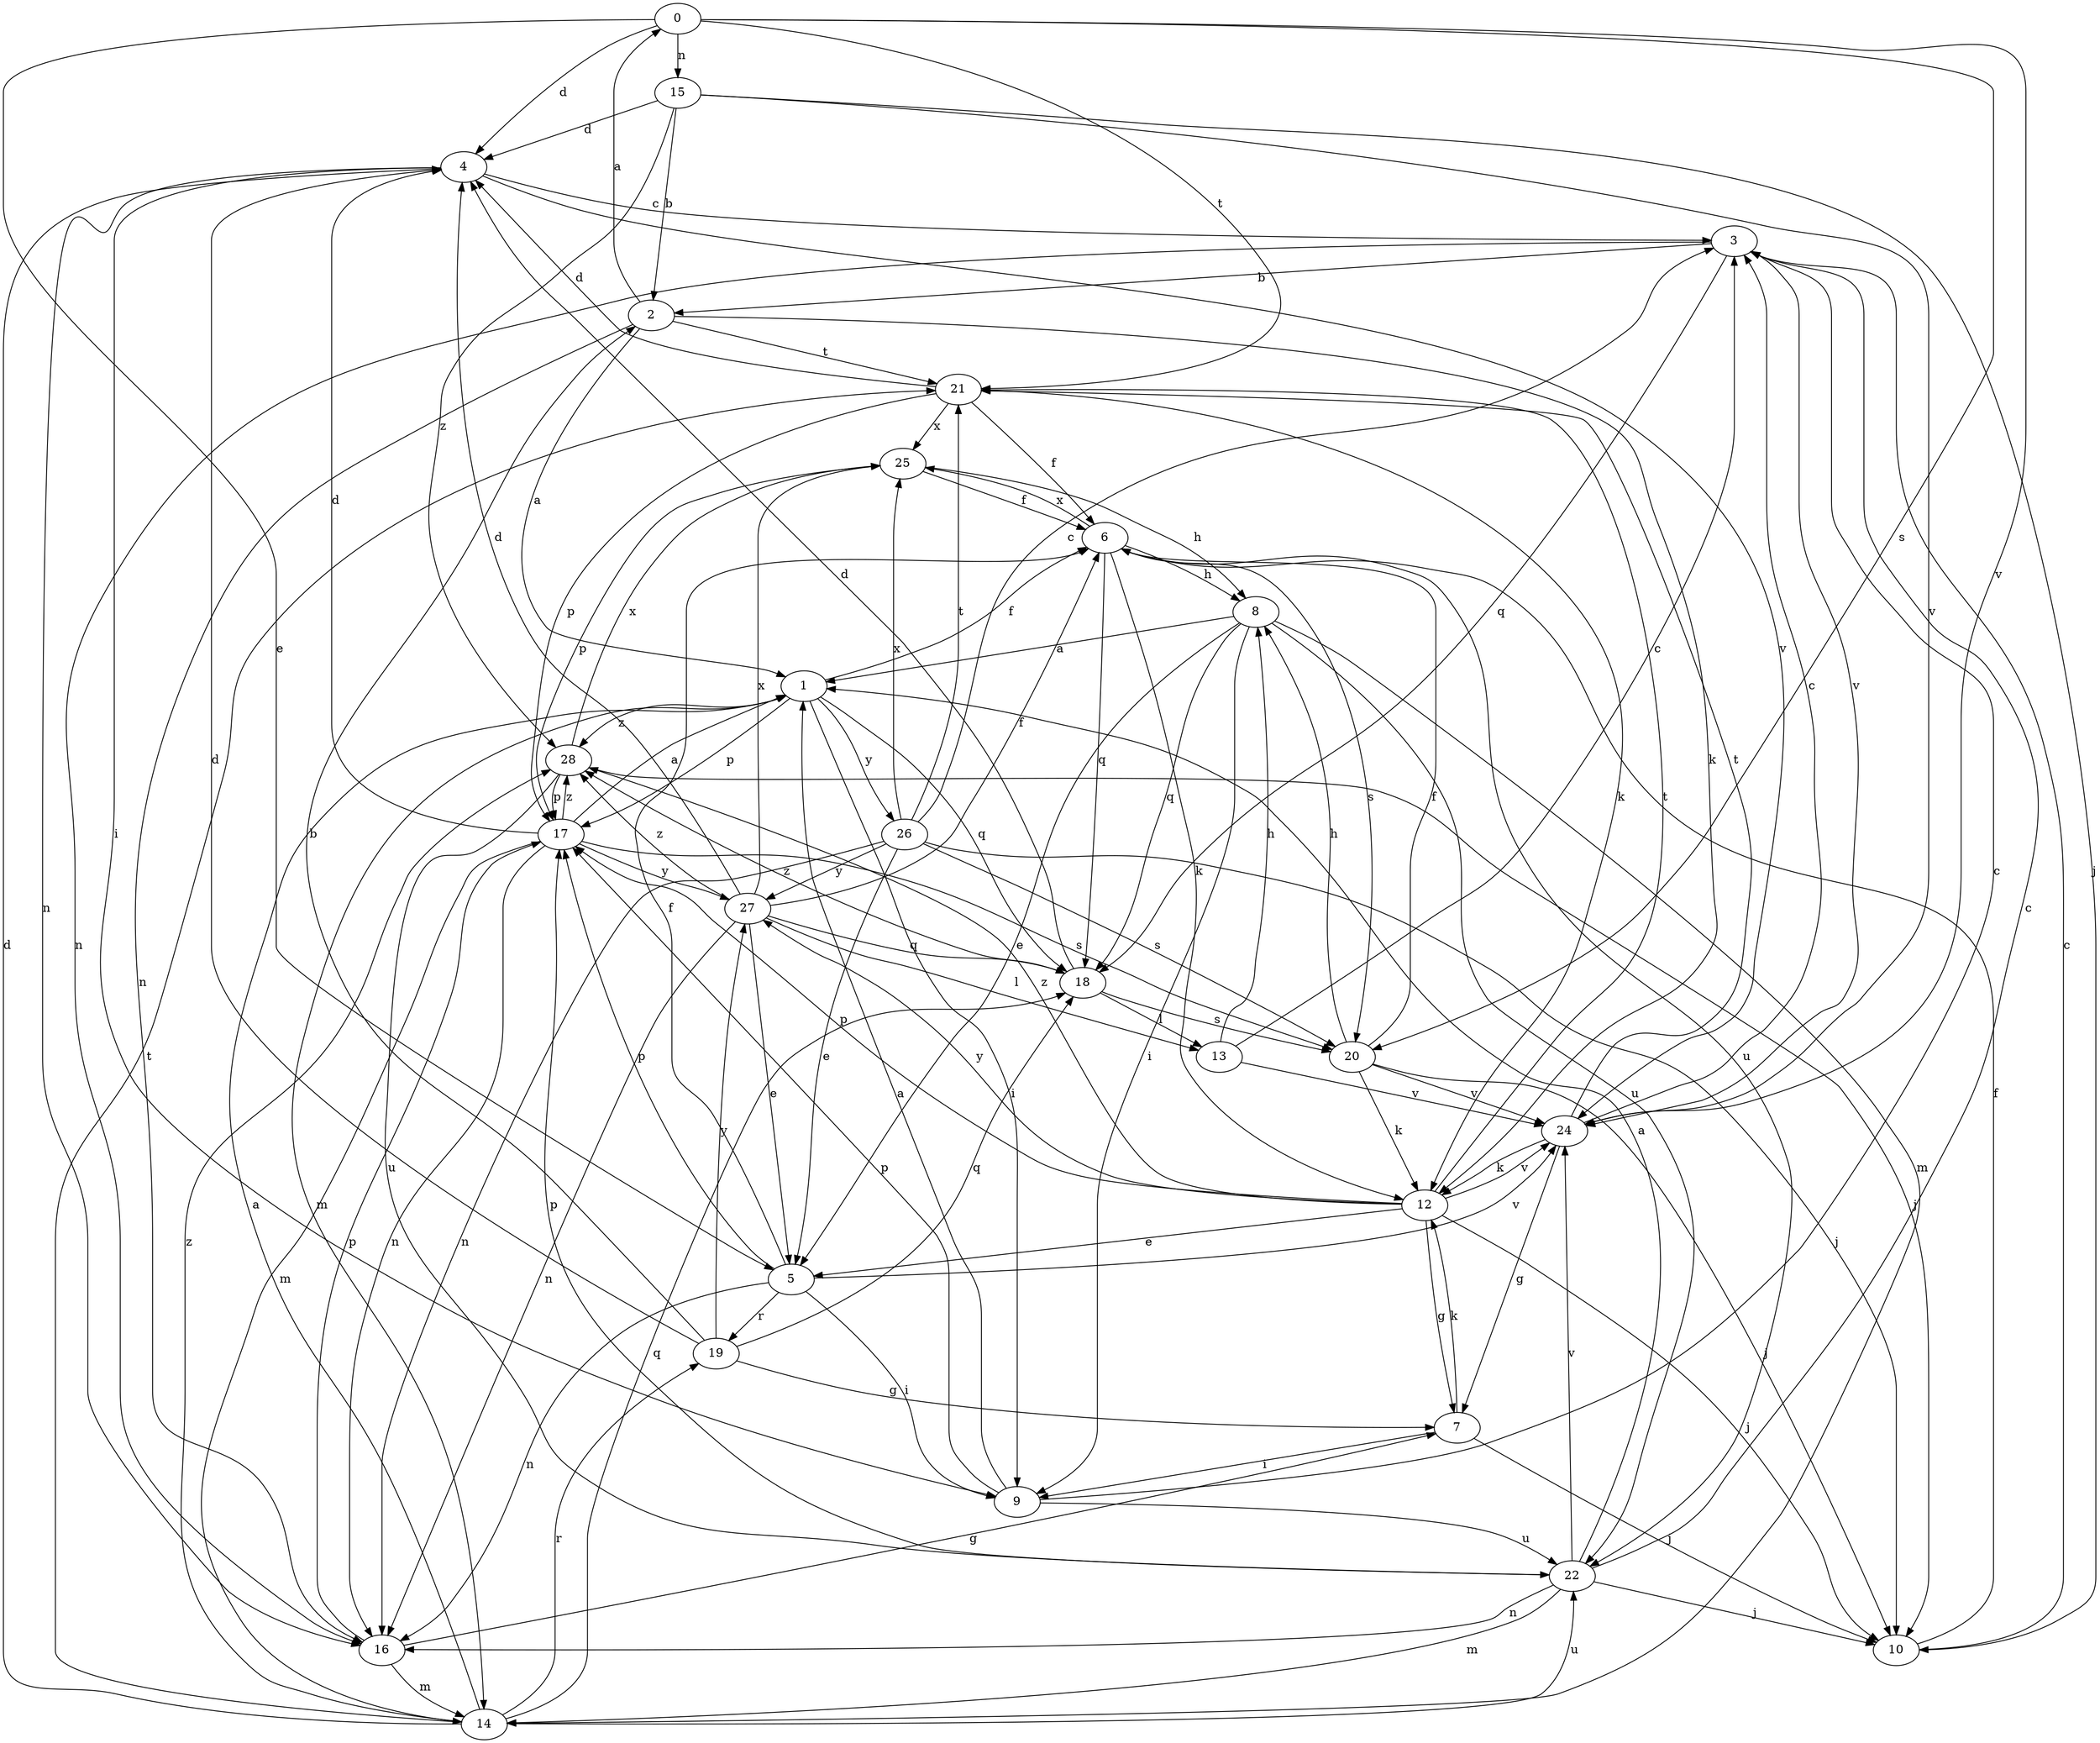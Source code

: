 strict digraph  {
0;
1;
2;
3;
4;
5;
6;
7;
8;
9;
10;
12;
13;
14;
15;
16;
17;
18;
19;
20;
21;
22;
24;
25;
26;
27;
28;
0 -> 4  [label=d];
0 -> 5  [label=e];
0 -> 15  [label=n];
0 -> 20  [label=s];
0 -> 21  [label=t];
0 -> 24  [label=v];
1 -> 6  [label=f];
1 -> 9  [label=i];
1 -> 14  [label=m];
1 -> 17  [label=p];
1 -> 18  [label=q];
1 -> 26  [label=y];
1 -> 28  [label=z];
2 -> 0  [label=a];
2 -> 1  [label=a];
2 -> 12  [label=k];
2 -> 16  [label=n];
2 -> 21  [label=t];
3 -> 2  [label=b];
3 -> 16  [label=n];
3 -> 18  [label=q];
3 -> 24  [label=v];
4 -> 3  [label=c];
4 -> 9  [label=i];
4 -> 16  [label=n];
4 -> 24  [label=v];
5 -> 6  [label=f];
5 -> 9  [label=i];
5 -> 16  [label=n];
5 -> 17  [label=p];
5 -> 19  [label=r];
5 -> 24  [label=v];
6 -> 8  [label=h];
6 -> 12  [label=k];
6 -> 18  [label=q];
6 -> 20  [label=s];
6 -> 22  [label=u];
6 -> 25  [label=x];
7 -> 9  [label=i];
7 -> 10  [label=j];
7 -> 12  [label=k];
8 -> 1  [label=a];
8 -> 5  [label=e];
8 -> 9  [label=i];
8 -> 14  [label=m];
8 -> 18  [label=q];
8 -> 22  [label=u];
9 -> 1  [label=a];
9 -> 3  [label=c];
9 -> 17  [label=p];
9 -> 22  [label=u];
10 -> 3  [label=c];
10 -> 6  [label=f];
12 -> 5  [label=e];
12 -> 7  [label=g];
12 -> 10  [label=j];
12 -> 17  [label=p];
12 -> 21  [label=t];
12 -> 24  [label=v];
12 -> 27  [label=y];
12 -> 28  [label=z];
13 -> 3  [label=c];
13 -> 8  [label=h];
13 -> 24  [label=v];
14 -> 1  [label=a];
14 -> 4  [label=d];
14 -> 18  [label=q];
14 -> 19  [label=r];
14 -> 21  [label=t];
14 -> 22  [label=u];
14 -> 28  [label=z];
15 -> 2  [label=b];
15 -> 4  [label=d];
15 -> 10  [label=j];
15 -> 24  [label=v];
15 -> 28  [label=z];
16 -> 7  [label=g];
16 -> 14  [label=m];
16 -> 17  [label=p];
17 -> 1  [label=a];
17 -> 4  [label=d];
17 -> 14  [label=m];
17 -> 16  [label=n];
17 -> 20  [label=s];
17 -> 27  [label=y];
17 -> 28  [label=z];
18 -> 4  [label=d];
18 -> 13  [label=l];
18 -> 20  [label=s];
18 -> 28  [label=z];
19 -> 2  [label=b];
19 -> 4  [label=d];
19 -> 7  [label=g];
19 -> 18  [label=q];
19 -> 27  [label=y];
20 -> 6  [label=f];
20 -> 8  [label=h];
20 -> 10  [label=j];
20 -> 12  [label=k];
20 -> 24  [label=v];
21 -> 4  [label=d];
21 -> 6  [label=f];
21 -> 12  [label=k];
21 -> 17  [label=p];
21 -> 25  [label=x];
22 -> 1  [label=a];
22 -> 3  [label=c];
22 -> 10  [label=j];
22 -> 14  [label=m];
22 -> 16  [label=n];
22 -> 17  [label=p];
22 -> 24  [label=v];
24 -> 3  [label=c];
24 -> 7  [label=g];
24 -> 12  [label=k];
24 -> 21  [label=t];
25 -> 6  [label=f];
25 -> 8  [label=h];
25 -> 17  [label=p];
26 -> 3  [label=c];
26 -> 5  [label=e];
26 -> 10  [label=j];
26 -> 16  [label=n];
26 -> 20  [label=s];
26 -> 21  [label=t];
26 -> 25  [label=x];
26 -> 27  [label=y];
27 -> 4  [label=d];
27 -> 5  [label=e];
27 -> 6  [label=f];
27 -> 13  [label=l];
27 -> 16  [label=n];
27 -> 18  [label=q];
27 -> 25  [label=x];
27 -> 28  [label=z];
28 -> 10  [label=j];
28 -> 17  [label=p];
28 -> 22  [label=u];
28 -> 25  [label=x];
}
